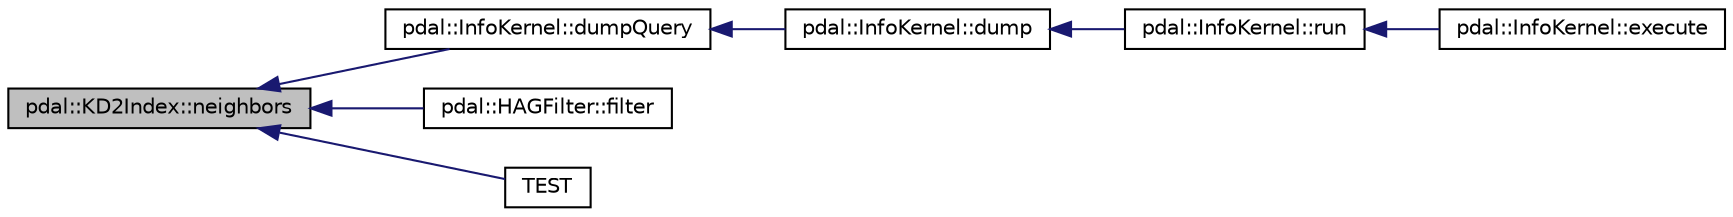 digraph "pdal::KD2Index::neighbors"
{
  edge [fontname="Helvetica",fontsize="10",labelfontname="Helvetica",labelfontsize="10"];
  node [fontname="Helvetica",fontsize="10",shape=record];
  rankdir="LR";
  Node1 [label="pdal::KD2Index::neighbors",height=0.2,width=0.4,color="black", fillcolor="grey75", style="filled", fontcolor="black"];
  Node1 -> Node2 [dir="back",color="midnightblue",fontsize="10",style="solid",fontname="Helvetica"];
  Node2 [label="pdal::InfoKernel::dumpQuery",height=0.2,width=0.4,color="black", fillcolor="white", style="filled",URL="$classpdal_1_1InfoKernel.html#a560094127dc8acaf76ab8a3ed9656ce9"];
  Node2 -> Node3 [dir="back",color="midnightblue",fontsize="10",style="solid",fontname="Helvetica"];
  Node3 [label="pdal::InfoKernel::dump",height=0.2,width=0.4,color="black", fillcolor="white", style="filled",URL="$classpdal_1_1InfoKernel.html#a402cba839f0a07e7d1b5982869ae71c5"];
  Node3 -> Node4 [dir="back",color="midnightblue",fontsize="10",style="solid",fontname="Helvetica"];
  Node4 [label="pdal::InfoKernel::run",height=0.2,width=0.4,color="black", fillcolor="white", style="filled",URL="$classpdal_1_1InfoKernel.html#a507a4fa6aa98127ddc55bb730bcf6a2f"];
  Node4 -> Node5 [dir="back",color="midnightblue",fontsize="10",style="solid",fontname="Helvetica"];
  Node5 [label="pdal::InfoKernel::execute",height=0.2,width=0.4,color="black", fillcolor="white", style="filled",URL="$classpdal_1_1InfoKernel.html#ac8d3f256fa5d844710b25034f4e22eaa"];
  Node1 -> Node6 [dir="back",color="midnightblue",fontsize="10",style="solid",fontname="Helvetica"];
  Node6 [label="pdal::HAGFilter::filter",height=0.2,width=0.4,color="black", fillcolor="white", style="filled",URL="$classpdal_1_1HAGFilter.html#af2b63a5eed2c9b3d27bc5b37851b5c71"];
  Node1 -> Node7 [dir="back",color="midnightblue",fontsize="10",style="solid",fontname="Helvetica"];
  Node7 [label="TEST",height=0.2,width=0.4,color="black", fillcolor="white", style="filled",URL="$KDIndexTest_8cpp.html#a8edcc2bec01419914c332d1f77341b77"];
}
